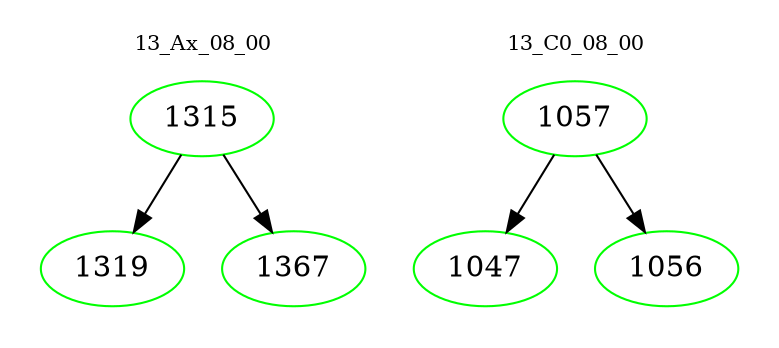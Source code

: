 digraph{
subgraph cluster_0 {
color = white
label = "13_Ax_08_00";
fontsize=10;
T0_1315 [label="1315", color="green"]
T0_1315 -> T0_1319 [color="black"]
T0_1319 [label="1319", color="green"]
T0_1315 -> T0_1367 [color="black"]
T0_1367 [label="1367", color="green"]
}
subgraph cluster_1 {
color = white
label = "13_C0_08_00";
fontsize=10;
T1_1057 [label="1057", color="green"]
T1_1057 -> T1_1047 [color="black"]
T1_1047 [label="1047", color="green"]
T1_1057 -> T1_1056 [color="black"]
T1_1056 [label="1056", color="green"]
}
}
